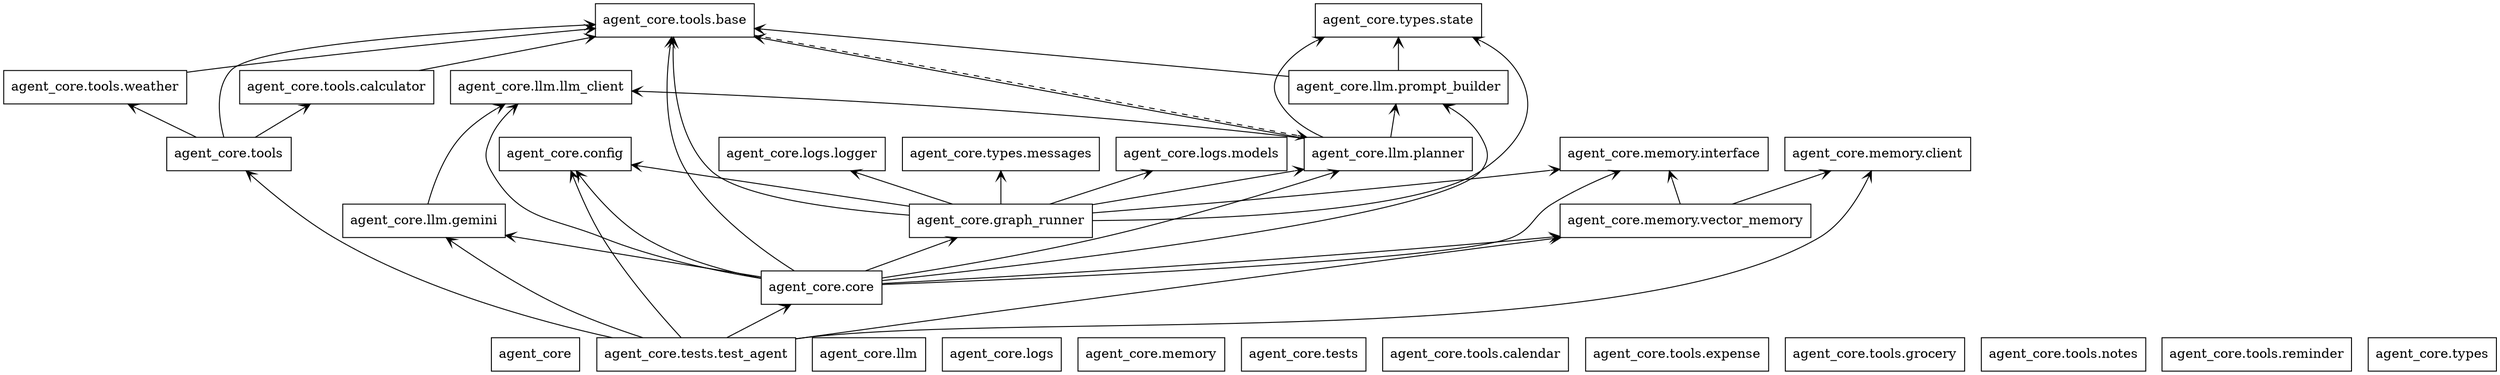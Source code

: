 digraph "packages" {
rankdir=BT
charset="utf-8"
"agent_core" [color="black", label=<agent_core>, shape="box", style="solid"];
"agent_core.config" [color="black", label=<agent_core.config>, shape="box", style="solid"];
"agent_core.core" [color="black", label=<agent_core.core>, shape="box", style="solid"];
"agent_core.graph_runner" [color="black", label=<agent_core.graph_runner>, shape="box", style="solid"];
"agent_core.llm" [color="black", label=<agent_core.llm>, shape="box", style="solid"];
"agent_core.llm.gemini" [color="black", label=<agent_core.llm.gemini>, shape="box", style="solid"];
"agent_core.llm.llm_client" [color="black", label=<agent_core.llm.llm_client>, shape="box", style="solid"];
"agent_core.llm.planner" [color="black", label=<agent_core.llm.planner>, shape="box", style="solid"];
"agent_core.llm.prompt_builder" [color="black", label=<agent_core.llm.prompt_builder>, shape="box", style="solid"];
"agent_core.logs" [color="black", label=<agent_core.logs>, shape="box", style="solid"];
"agent_core.logs.logger" [color="black", label=<agent_core.logs.logger>, shape="box", style="solid"];
"agent_core.logs.models" [color="black", label=<agent_core.logs.models>, shape="box", style="solid"];
"agent_core.memory" [color="black", label=<agent_core.memory>, shape="box", style="solid"];
"agent_core.memory.client" [color="black", label=<agent_core.memory.client>, shape="box", style="solid"];
"agent_core.memory.interface" [color="black", label=<agent_core.memory.interface>, shape="box", style="solid"];
"agent_core.memory.vector_memory" [color="black", label=<agent_core.memory.vector_memory>, shape="box", style="solid"];
"agent_core.tests" [color="black", label=<agent_core.tests>, shape="box", style="solid"];
"agent_core.tests.test_agent" [color="black", label=<agent_core.tests.test_agent>, shape="box", style="solid"];
"agent_core.tools" [color="black", label=<agent_core.tools>, shape="box", style="solid"];
"agent_core.tools.base" [color="black", label=<agent_core.tools.base>, shape="box", style="solid"];
"agent_core.tools.calculator" [color="black", label=<agent_core.tools.calculator>, shape="box", style="solid"];
"agent_core.tools.calendar" [color="black", label=<agent_core.tools.calendar>, shape="box", style="solid"];
"agent_core.tools.expense" [color="black", label=<agent_core.tools.expense>, shape="box", style="solid"];
"agent_core.tools.grocery" [color="black", label=<agent_core.tools.grocery>, shape="box", style="solid"];
"agent_core.tools.notes" [color="black", label=<agent_core.tools.notes>, shape="box", style="solid"];
"agent_core.tools.reminder" [color="black", label=<agent_core.tools.reminder>, shape="box", style="solid"];
"agent_core.tools.weather" [color="black", label=<agent_core.tools.weather>, shape="box", style="solid"];
"agent_core.types" [color="black", label=<agent_core.types>, shape="box", style="solid"];
"agent_core.types.messages" [color="black", label=<agent_core.types.messages>, shape="box", style="solid"];
"agent_core.types.state" [color="black", label=<agent_core.types.state>, shape="box", style="solid"];
"agent_core.core" -> "agent_core.config" [arrowhead="open", arrowtail="none"];
"agent_core.core" -> "agent_core.graph_runner" [arrowhead="open", arrowtail="none"];
"agent_core.core" -> "agent_core.llm.gemini" [arrowhead="open", arrowtail="none"];
"agent_core.core" -> "agent_core.llm.llm_client" [arrowhead="open", arrowtail="none"];
"agent_core.core" -> "agent_core.llm.planner" [arrowhead="open", arrowtail="none"];
"agent_core.core" -> "agent_core.llm.prompt_builder" [arrowhead="open", arrowtail="none"];
"agent_core.core" -> "agent_core.memory.interface" [arrowhead="open", arrowtail="none"];
"agent_core.core" -> "agent_core.memory.vector_memory" [arrowhead="open", arrowtail="none"];
"agent_core.core" -> "agent_core.tools.base" [arrowhead="open", arrowtail="none"];
"agent_core.graph_runner" -> "agent_core.config" [arrowhead="open", arrowtail="none"];
"agent_core.graph_runner" -> "agent_core.llm.planner" [arrowhead="open", arrowtail="none"];
"agent_core.graph_runner" -> "agent_core.logs.logger" [arrowhead="open", arrowtail="none"];
"agent_core.graph_runner" -> "agent_core.logs.models" [arrowhead="open", arrowtail="none"];
"agent_core.graph_runner" -> "agent_core.memory.interface" [arrowhead="open", arrowtail="none"];
"agent_core.graph_runner" -> "agent_core.tools.base" [arrowhead="open", arrowtail="none"];
"agent_core.graph_runner" -> "agent_core.types.messages" [arrowhead="open", arrowtail="none"];
"agent_core.graph_runner" -> "agent_core.types.state" [arrowhead="open", arrowtail="none"];
"agent_core.llm.gemini" -> "agent_core.llm.llm_client" [arrowhead="open", arrowtail="none"];
"agent_core.llm.planner" -> "agent_core.llm.llm_client" [arrowhead="open", arrowtail="none"];
"agent_core.llm.planner" -> "agent_core.llm.prompt_builder" [arrowhead="open", arrowtail="none"];
"agent_core.llm.planner" -> "agent_core.tools.base" [arrowhead="open", arrowtail="none"];
"agent_core.llm.planner" -> "agent_core.types.state" [arrowhead="open", arrowtail="none"];
"agent_core.llm.prompt_builder" -> "agent_core.tools.base" [arrowhead="open", arrowtail="none"];
"agent_core.llm.prompt_builder" -> "agent_core.types.state" [arrowhead="open", arrowtail="none"];
"agent_core.memory.vector_memory" -> "agent_core.memory.client" [arrowhead="open", arrowtail="none"];
"agent_core.memory.vector_memory" -> "agent_core.memory.interface" [arrowhead="open", arrowtail="none"];
"agent_core.tests.test_agent" -> "agent_core.config" [arrowhead="open", arrowtail="none"];
"agent_core.tests.test_agent" -> "agent_core.core" [arrowhead="open", arrowtail="none"];
"agent_core.tests.test_agent" -> "agent_core.llm.gemini" [arrowhead="open", arrowtail="none"];
"agent_core.tests.test_agent" -> "agent_core.memory.client" [arrowhead="open", arrowtail="none"];
"agent_core.tests.test_agent" -> "agent_core.memory.vector_memory" [arrowhead="open", arrowtail="none"];
"agent_core.tests.test_agent" -> "agent_core.tools" [arrowhead="open", arrowtail="none"];
"agent_core.tools" -> "agent_core.tools.base" [arrowhead="open", arrowtail="none"];
"agent_core.tools" -> "agent_core.tools.calculator" [arrowhead="open", arrowtail="none"];
"agent_core.tools" -> "agent_core.tools.weather" [arrowhead="open", arrowtail="none"];
"agent_core.tools.calculator" -> "agent_core.tools.base" [arrowhead="open", arrowtail="none"];
"agent_core.tools.weather" -> "agent_core.tools.base" [arrowhead="open", arrowtail="none"];
"agent_core.tools.base" -> "agent_core.llm.planner" [arrowhead="open", arrowtail="none", style="dashed"];
}
